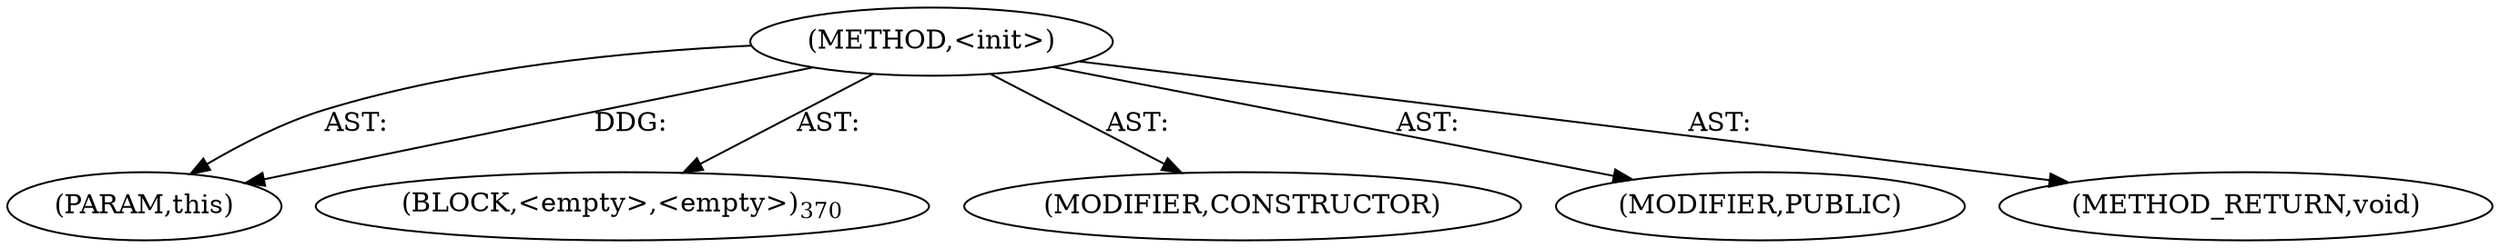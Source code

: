digraph "&lt;init&gt;" {  
"111669149724" [label = <(METHOD,&lt;init&gt;)> ]
"115964117034" [label = <(PARAM,this)> ]
"25769803839" [label = <(BLOCK,&lt;empty&gt;,&lt;empty&gt;)<SUB>370</SUB>> ]
"133143986243" [label = <(MODIFIER,CONSTRUCTOR)> ]
"133143986244" [label = <(MODIFIER,PUBLIC)> ]
"128849018908" [label = <(METHOD_RETURN,void)> ]
  "111669149724" -> "115964117034"  [ label = "AST: "] 
  "111669149724" -> "25769803839"  [ label = "AST: "] 
  "111669149724" -> "133143986243"  [ label = "AST: "] 
  "111669149724" -> "133143986244"  [ label = "AST: "] 
  "111669149724" -> "128849018908"  [ label = "AST: "] 
  "111669149724" -> "115964117034"  [ label = "DDG: "] 
}

